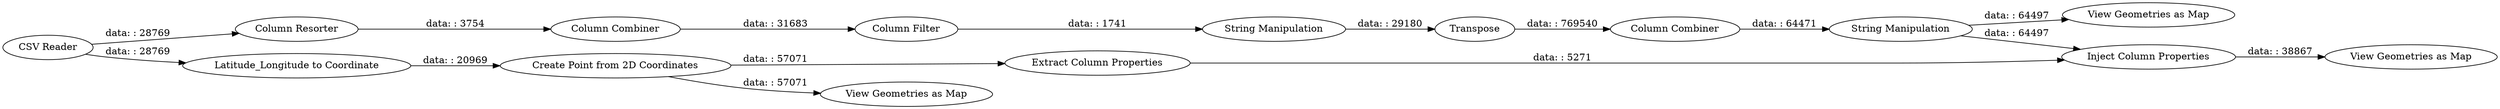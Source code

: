 digraph {
	"3598593773562660428_791" [label="Column Resorter"]
	"3598593773562660428_790" [label="Column Combiner"]
	"3598593773562660428_796" [label="String Manipulation"]
	"3598593773562660428_797" [label="View Geometries as Map"]
	"3598593773562660428_826" [label="Inject Column Properties"]
	"3598593773562660428_783" [label="Latitude_Longitude to Coordinate"]
	"3598593773562660428_825" [label="Extract Column Properties"]
	"3598593773562660428_1" [label="CSV Reader"]
	"3598593773562660428_792" [label="String Manipulation"]
	"3598593773562660428_787" [label="Create Point from 2D Coordinates"]
	"3598593773562660428_795" [label="Column Combiner"]
	"3598593773562660428_827" [label="View Geometries as Map"]
	"3598593773562660428_794" [label=Transpose]
	"3598593773562660428_784" [label="View Geometries as Map"]
	"3598593773562660428_793" [label="Column Filter"]
	"3598593773562660428_1" -> "3598593773562660428_783" [label="data: : 28769"]
	"3598593773562660428_796" -> "3598593773562660428_826" [label="data: : 64497"]
	"3598593773562660428_790" -> "3598593773562660428_793" [label="data: : 31683"]
	"3598593773562660428_795" -> "3598593773562660428_796" [label="data: : 64471"]
	"3598593773562660428_1" -> "3598593773562660428_791" [label="data: : 28769"]
	"3598593773562660428_783" -> "3598593773562660428_787" [label="data: : 20969"]
	"3598593773562660428_791" -> "3598593773562660428_790" [label="data: : 3754"]
	"3598593773562660428_793" -> "3598593773562660428_792" [label="data: : 1741"]
	"3598593773562660428_825" -> "3598593773562660428_826" [label="data: : 5271"]
	"3598593773562660428_796" -> "3598593773562660428_797" [label="data: : 64497"]
	"3598593773562660428_826" -> "3598593773562660428_827" [label="data: : 38867"]
	"3598593773562660428_787" -> "3598593773562660428_784" [label="data: : 57071"]
	"3598593773562660428_787" -> "3598593773562660428_825" [label="data: : 57071"]
	"3598593773562660428_792" -> "3598593773562660428_794" [label="data: : 29180"]
	"3598593773562660428_794" -> "3598593773562660428_795" [label="data: : 769540"]
	rankdir=LR
}
